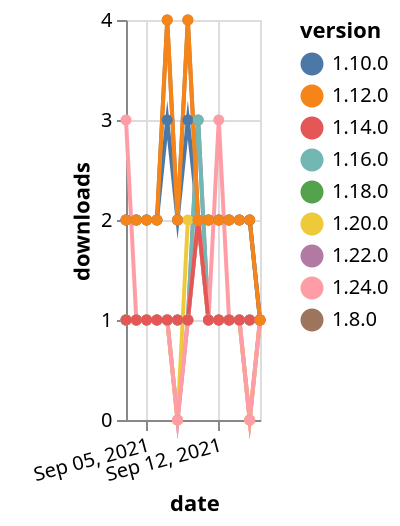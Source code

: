 {"$schema": "https://vega.github.io/schema/vega-lite/v5.json", "description": "A simple bar chart with embedded data.", "data": {"values": [{"date": "2021-09-03", "total": 176, "delta": 1, "version": "1.18.0"}, {"date": "2021-09-04", "total": 177, "delta": 1, "version": "1.18.0"}, {"date": "2021-09-05", "total": 178, "delta": 1, "version": "1.18.0"}, {"date": "2021-09-06", "total": 179, "delta": 1, "version": "1.18.0"}, {"date": "2021-09-07", "total": 180, "delta": 1, "version": "1.18.0"}, {"date": "2021-09-08", "total": 181, "delta": 1, "version": "1.18.0"}, {"date": "2021-09-09", "total": 182, "delta": 1, "version": "1.18.0"}, {"date": "2021-09-10", "total": 184, "delta": 2, "version": "1.18.0"}, {"date": "2021-09-11", "total": 185, "delta": 1, "version": "1.18.0"}, {"date": "2021-09-12", "total": 186, "delta": 1, "version": "1.18.0"}, {"date": "2021-09-13", "total": 187, "delta": 1, "version": "1.18.0"}, {"date": "2021-09-14", "total": 188, "delta": 1, "version": "1.18.0"}, {"date": "2021-09-15", "total": 189, "delta": 1, "version": "1.18.0"}, {"date": "2021-09-16", "total": 190, "delta": 1, "version": "1.18.0"}, {"date": "2021-09-03", "total": 175, "delta": 1, "version": "1.22.0"}, {"date": "2021-09-04", "total": 176, "delta": 1, "version": "1.22.0"}, {"date": "2021-09-05", "total": 177, "delta": 1, "version": "1.22.0"}, {"date": "2021-09-06", "total": 178, "delta": 1, "version": "1.22.0"}, {"date": "2021-09-07", "total": 179, "delta": 1, "version": "1.22.0"}, {"date": "2021-09-08", "total": 179, "delta": 0, "version": "1.22.0"}, {"date": "2021-09-09", "total": 180, "delta": 1, "version": "1.22.0"}, {"date": "2021-09-10", "total": 183, "delta": 3, "version": "1.22.0"}, {"date": "2021-09-11", "total": 184, "delta": 1, "version": "1.22.0"}, {"date": "2021-09-12", "total": 185, "delta": 1, "version": "1.22.0"}, {"date": "2021-09-13", "total": 186, "delta": 1, "version": "1.22.0"}, {"date": "2021-09-14", "total": 187, "delta": 1, "version": "1.22.0"}, {"date": "2021-09-15", "total": 187, "delta": 0, "version": "1.22.0"}, {"date": "2021-09-16", "total": 188, "delta": 1, "version": "1.22.0"}, {"date": "2021-09-03", "total": 2996, "delta": 2, "version": "1.8.0"}, {"date": "2021-09-04", "total": 2998, "delta": 2, "version": "1.8.0"}, {"date": "2021-09-05", "total": 3000, "delta": 2, "version": "1.8.0"}, {"date": "2021-09-06", "total": 3002, "delta": 2, "version": "1.8.0"}, {"date": "2021-09-07", "total": 3006, "delta": 4, "version": "1.8.0"}, {"date": "2021-09-08", "total": 3008, "delta": 2, "version": "1.8.0"}, {"date": "2021-09-09", "total": 3012, "delta": 4, "version": "1.8.0"}, {"date": "2021-09-10", "total": 3014, "delta": 2, "version": "1.8.0"}, {"date": "2021-09-11", "total": 3016, "delta": 2, "version": "1.8.0"}, {"date": "2021-09-12", "total": 3018, "delta": 2, "version": "1.8.0"}, {"date": "2021-09-13", "total": 3020, "delta": 2, "version": "1.8.0"}, {"date": "2021-09-14", "total": 3022, "delta": 2, "version": "1.8.0"}, {"date": "2021-09-15", "total": 3024, "delta": 2, "version": "1.8.0"}, {"date": "2021-09-16", "total": 3025, "delta": 1, "version": "1.8.0"}, {"date": "2021-09-03", "total": 2557, "delta": 2, "version": "1.10.0"}, {"date": "2021-09-04", "total": 2559, "delta": 2, "version": "1.10.0"}, {"date": "2021-09-05", "total": 2561, "delta": 2, "version": "1.10.0"}, {"date": "2021-09-06", "total": 2563, "delta": 2, "version": "1.10.0"}, {"date": "2021-09-07", "total": 2566, "delta": 3, "version": "1.10.0"}, {"date": "2021-09-08", "total": 2568, "delta": 2, "version": "1.10.0"}, {"date": "2021-09-09", "total": 2571, "delta": 3, "version": "1.10.0"}, {"date": "2021-09-10", "total": 2573, "delta": 2, "version": "1.10.0"}, {"date": "2021-09-11", "total": 2575, "delta": 2, "version": "1.10.0"}, {"date": "2021-09-12", "total": 2577, "delta": 2, "version": "1.10.0"}, {"date": "2021-09-13", "total": 2579, "delta": 2, "version": "1.10.0"}, {"date": "2021-09-14", "total": 2581, "delta": 2, "version": "1.10.0"}, {"date": "2021-09-15", "total": 2583, "delta": 2, "version": "1.10.0"}, {"date": "2021-09-16", "total": 2584, "delta": 1, "version": "1.10.0"}, {"date": "2021-09-03", "total": 157, "delta": 1, "version": "1.20.0"}, {"date": "2021-09-04", "total": 158, "delta": 1, "version": "1.20.0"}, {"date": "2021-09-05", "total": 159, "delta": 1, "version": "1.20.0"}, {"date": "2021-09-06", "total": 160, "delta": 1, "version": "1.20.0"}, {"date": "2021-09-07", "total": 161, "delta": 1, "version": "1.20.0"}, {"date": "2021-09-08", "total": 161, "delta": 0, "version": "1.20.0"}, {"date": "2021-09-09", "total": 163, "delta": 2, "version": "1.20.0"}, {"date": "2021-09-10", "total": 165, "delta": 2, "version": "1.20.0"}, {"date": "2021-09-11", "total": 166, "delta": 1, "version": "1.20.0"}, {"date": "2021-09-12", "total": 167, "delta": 1, "version": "1.20.0"}, {"date": "2021-09-13", "total": 168, "delta": 1, "version": "1.20.0"}, {"date": "2021-09-14", "total": 169, "delta": 1, "version": "1.20.0"}, {"date": "2021-09-15", "total": 169, "delta": 0, "version": "1.20.0"}, {"date": "2021-09-16", "total": 170, "delta": 1, "version": "1.20.0"}, {"date": "2021-09-03", "total": 332, "delta": 1, "version": "1.16.0"}, {"date": "2021-09-04", "total": 333, "delta": 1, "version": "1.16.0"}, {"date": "2021-09-05", "total": 334, "delta": 1, "version": "1.16.0"}, {"date": "2021-09-06", "total": 335, "delta": 1, "version": "1.16.0"}, {"date": "2021-09-07", "total": 336, "delta": 1, "version": "1.16.0"}, {"date": "2021-09-08", "total": 337, "delta": 1, "version": "1.16.0"}, {"date": "2021-09-09", "total": 338, "delta": 1, "version": "1.16.0"}, {"date": "2021-09-10", "total": 341, "delta": 3, "version": "1.16.0"}, {"date": "2021-09-11", "total": 342, "delta": 1, "version": "1.16.0"}, {"date": "2021-09-12", "total": 343, "delta": 1, "version": "1.16.0"}, {"date": "2021-09-13", "total": 344, "delta": 1, "version": "1.16.0"}, {"date": "2021-09-14", "total": 345, "delta": 1, "version": "1.16.0"}, {"date": "2021-09-15", "total": 346, "delta": 1, "version": "1.16.0"}, {"date": "2021-09-16", "total": 347, "delta": 1, "version": "1.16.0"}, {"date": "2021-09-03", "total": 118, "delta": 3, "version": "1.24.0"}, {"date": "2021-09-04", "total": 119, "delta": 1, "version": "1.24.0"}, {"date": "2021-09-05", "total": 120, "delta": 1, "version": "1.24.0"}, {"date": "2021-09-06", "total": 121, "delta": 1, "version": "1.24.0"}, {"date": "2021-09-07", "total": 122, "delta": 1, "version": "1.24.0"}, {"date": "2021-09-08", "total": 122, "delta": 0, "version": "1.24.0"}, {"date": "2021-09-09", "total": 123, "delta": 1, "version": "1.24.0"}, {"date": "2021-09-10", "total": 125, "delta": 2, "version": "1.24.0"}, {"date": "2021-09-11", "total": 126, "delta": 1, "version": "1.24.0"}, {"date": "2021-09-12", "total": 129, "delta": 3, "version": "1.24.0"}, {"date": "2021-09-13", "total": 130, "delta": 1, "version": "1.24.0"}, {"date": "2021-09-14", "total": 131, "delta": 1, "version": "1.24.0"}, {"date": "2021-09-15", "total": 131, "delta": 0, "version": "1.24.0"}, {"date": "2021-09-16", "total": 132, "delta": 1, "version": "1.24.0"}, {"date": "2021-09-03", "total": 228, "delta": 1, "version": "1.14.0"}, {"date": "2021-09-04", "total": 229, "delta": 1, "version": "1.14.0"}, {"date": "2021-09-05", "total": 230, "delta": 1, "version": "1.14.0"}, {"date": "2021-09-06", "total": 231, "delta": 1, "version": "1.14.0"}, {"date": "2021-09-07", "total": 232, "delta": 1, "version": "1.14.0"}, {"date": "2021-09-08", "total": 233, "delta": 1, "version": "1.14.0"}, {"date": "2021-09-09", "total": 234, "delta": 1, "version": "1.14.0"}, {"date": "2021-09-10", "total": 236, "delta": 2, "version": "1.14.0"}, {"date": "2021-09-11", "total": 237, "delta": 1, "version": "1.14.0"}, {"date": "2021-09-12", "total": 238, "delta": 1, "version": "1.14.0"}, {"date": "2021-09-13", "total": 239, "delta": 1, "version": "1.14.0"}, {"date": "2021-09-14", "total": 240, "delta": 1, "version": "1.14.0"}, {"date": "2021-09-15", "total": 241, "delta": 1, "version": "1.14.0"}, {"date": "2021-09-16", "total": 242, "delta": 1, "version": "1.14.0"}, {"date": "2021-09-03", "total": 2449, "delta": 2, "version": "1.12.0"}, {"date": "2021-09-04", "total": 2451, "delta": 2, "version": "1.12.0"}, {"date": "2021-09-05", "total": 2453, "delta": 2, "version": "1.12.0"}, {"date": "2021-09-06", "total": 2455, "delta": 2, "version": "1.12.0"}, {"date": "2021-09-07", "total": 2459, "delta": 4, "version": "1.12.0"}, {"date": "2021-09-08", "total": 2461, "delta": 2, "version": "1.12.0"}, {"date": "2021-09-09", "total": 2465, "delta": 4, "version": "1.12.0"}, {"date": "2021-09-10", "total": 2467, "delta": 2, "version": "1.12.0"}, {"date": "2021-09-11", "total": 2469, "delta": 2, "version": "1.12.0"}, {"date": "2021-09-12", "total": 2471, "delta": 2, "version": "1.12.0"}, {"date": "2021-09-13", "total": 2473, "delta": 2, "version": "1.12.0"}, {"date": "2021-09-14", "total": 2475, "delta": 2, "version": "1.12.0"}, {"date": "2021-09-15", "total": 2477, "delta": 2, "version": "1.12.0"}, {"date": "2021-09-16", "total": 2478, "delta": 1, "version": "1.12.0"}]}, "width": "container", "mark": {"type": "line", "point": {"filled": true}}, "encoding": {"x": {"field": "date", "type": "temporal", "timeUnit": "yearmonthdate", "title": "date", "axis": {"labelAngle": -15}}, "y": {"field": "delta", "type": "quantitative", "title": "downloads"}, "color": {"field": "version", "type": "nominal"}, "tooltip": {"field": "delta"}}}